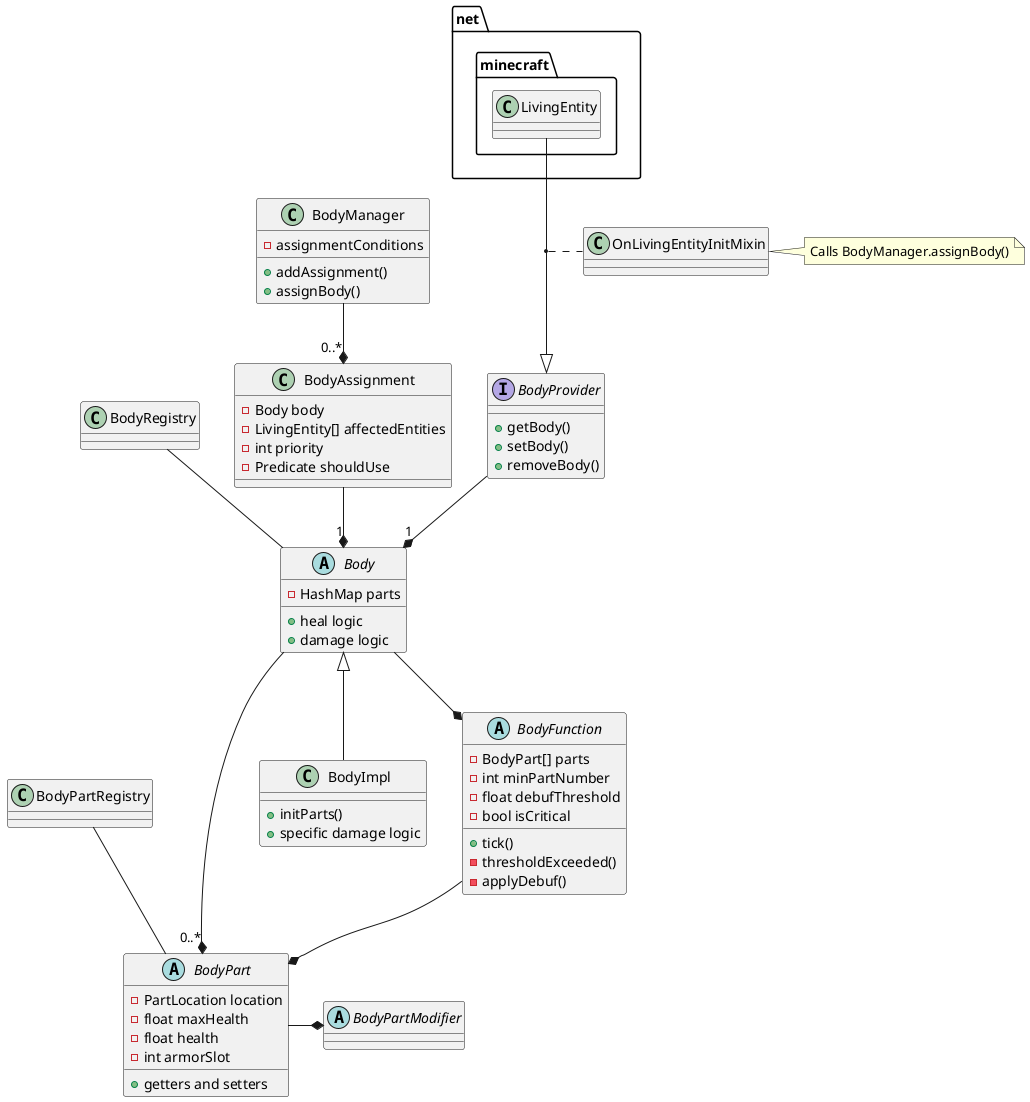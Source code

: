 @startuml
'https://plantuml.com/class-diagram
package net.minecraft{
    class LivingEntity
}

abstract class Body{
    - HashMap parts
    + {method} heal logic
    + {method} damage logic
}
class BodyRegistry{
}
abstract class BodyPart{
    - PartLocation location
    - float maxHealth
    - float health
    - int armorSlot
    + {method}getters and setters
}
abstract class BodyPartModifier{

}
class BodyPartRegistry{
}
class BodyImpl extends Body{
    + initParts()
    + {method} specific damage logic
}

class OnLivingEntityInitMixin
note right: Calls BodyManager.assignBody()
class BodyManager{
    - assignmentConditions
    + addAssignment()
    + assignBody()
}
class BodyAssignment{
    - Body body
    - LivingEntity[] affectedEntities
    - int priority
    - Predicate shouldUse
}
interface BodyProvider{
    + getBody()
    + setBody()
    + removeBody()
}
abstract class BodyFunction{
    - BodyPart[] parts
    - int minPartNumber
    - float debufThreshold
    - bool isCritical
    + tick()
    - thresholdExceeded()
    - applyDebuf()
}

'-------------------------------------------------------------------------'

BodyManager --* "0..*" BodyAssignment
BodyAssignment --* "1" Body

Body --* "0..*" BodyPart
BodyProvider --* "1" Body
LivingEntity --|> BodyProvider
(BodyProvider, LivingEntity) ..  OnLivingEntityInitMixin
BodyRegistry -- Body
BodyPartRegistry -- BodyPart
Body --* BodyFunction
BodyFunction --* BodyPart
BodyPart -* BodyPartModifier
@enduml